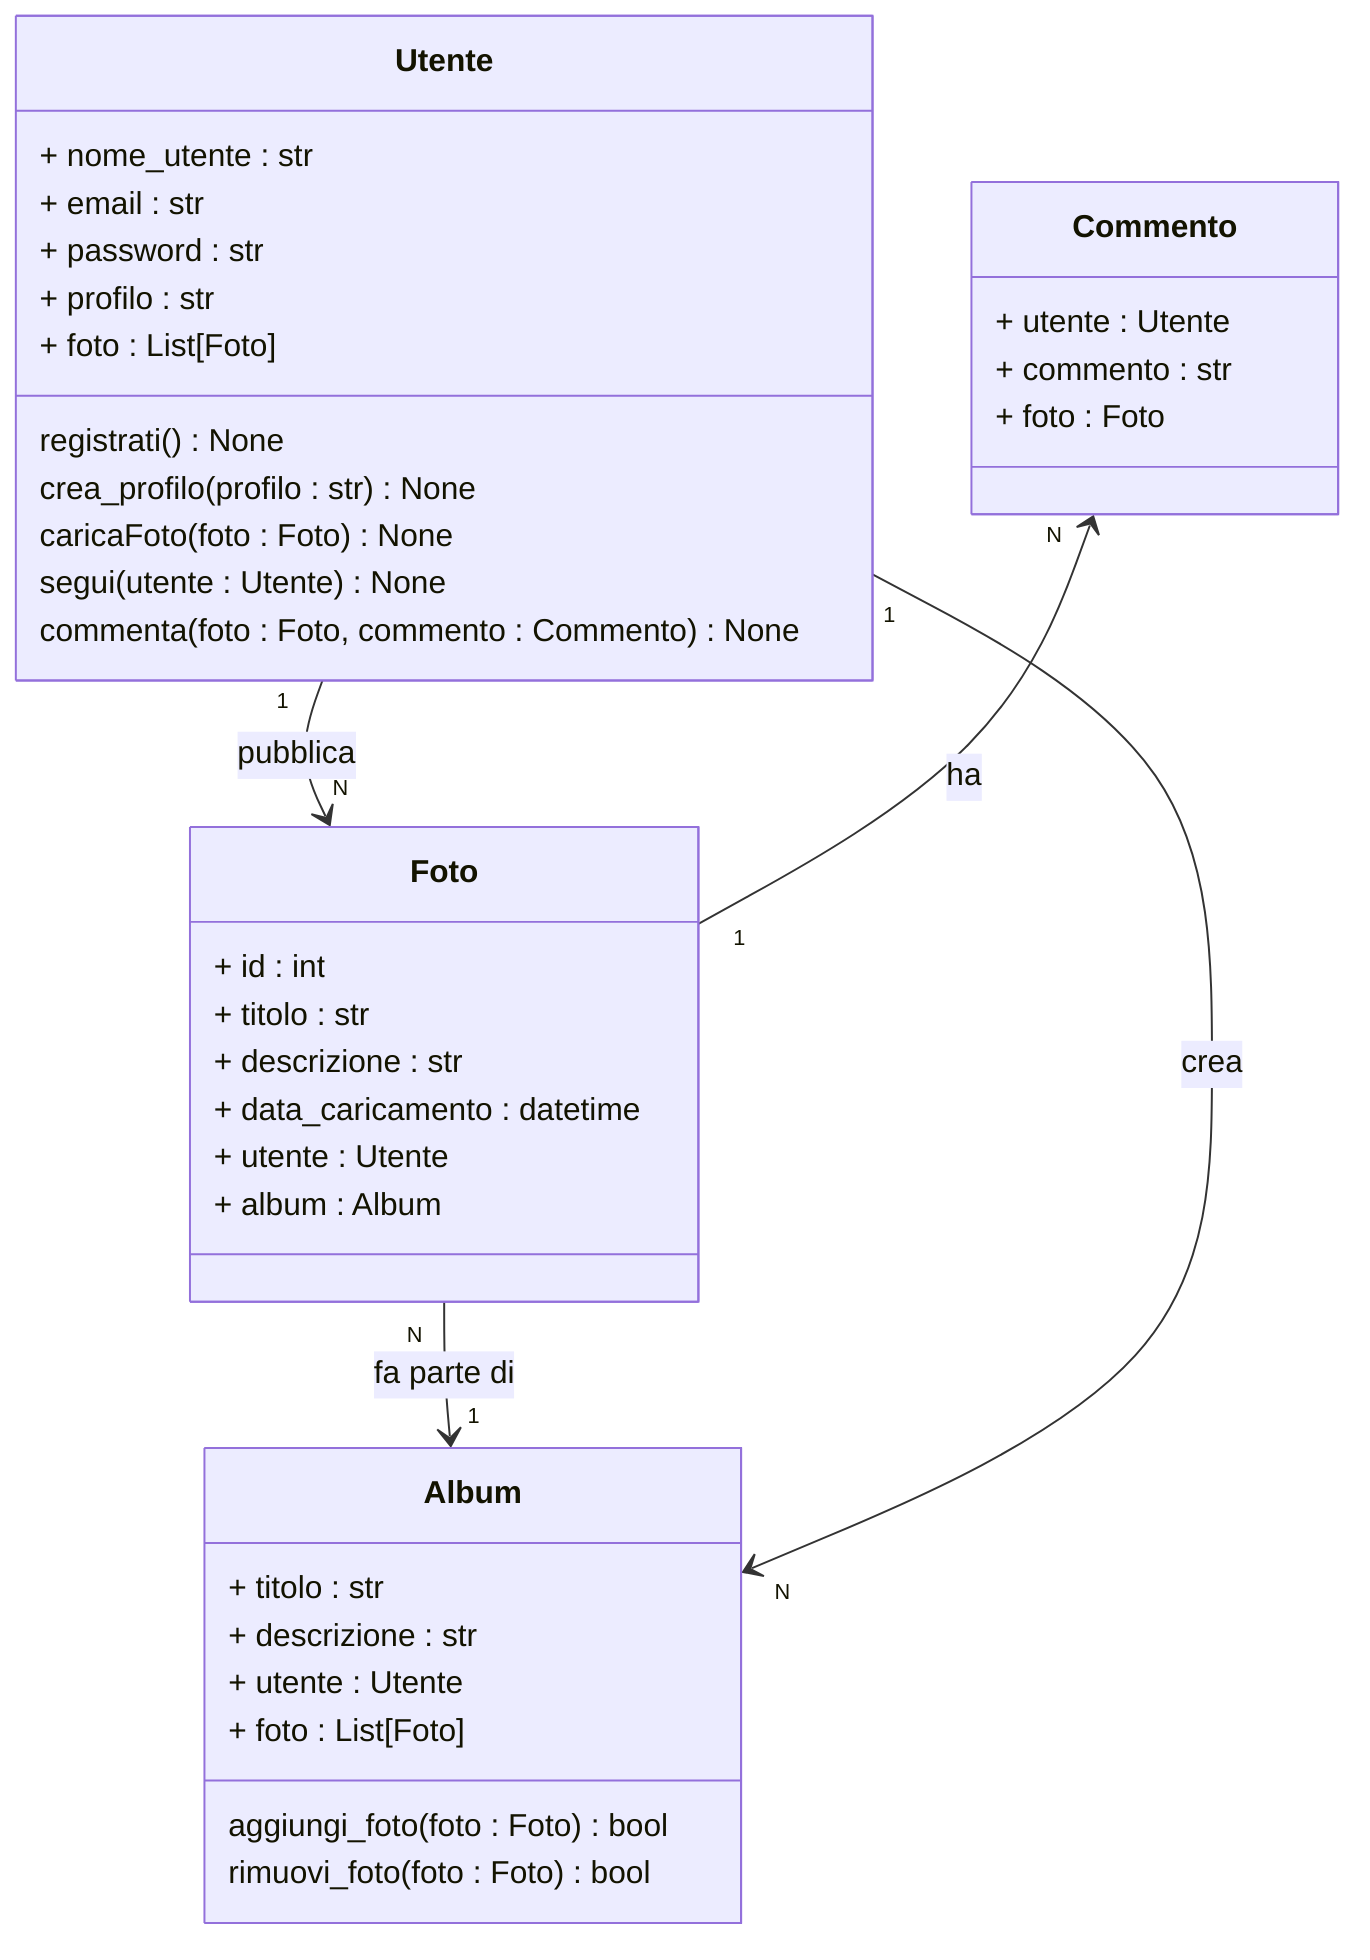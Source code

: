 classDiagram
    class Utente {
        + nome_utente : str
        + email : str
        + password : str
        + profilo : str
		+ foto : List[Foto]
        registrati() None
        crea_profilo(profilo : str) None
        caricaFoto(foto : Foto) None
        segui(utente : Utente) None
        commenta(foto : Foto, commento : Commento) None
    }

    class Foto {
        + id : int
        + titolo : str
        + descrizione : str
        + data_caricamento : datetime
        + utente : Utente
        + album : Album
    }

    class Album {
        + titolo : str
        + descrizione : str
        + utente : Utente
        + foto : List[Foto]
		aggiungi_foto(foto : Foto) bool
		rimuovi_foto(foto : Foto) bool
    }

    class Commento {
        + utente : Utente
        + commento : str
        + foto : Foto
    }

    Utente "1" --> "N" Foto : pubblica
    Commento "N" <-- "1" Foto : ha
    Foto "N" --> "1" Album : fa parte di
    Utente "1" --> "N" Album : crea
